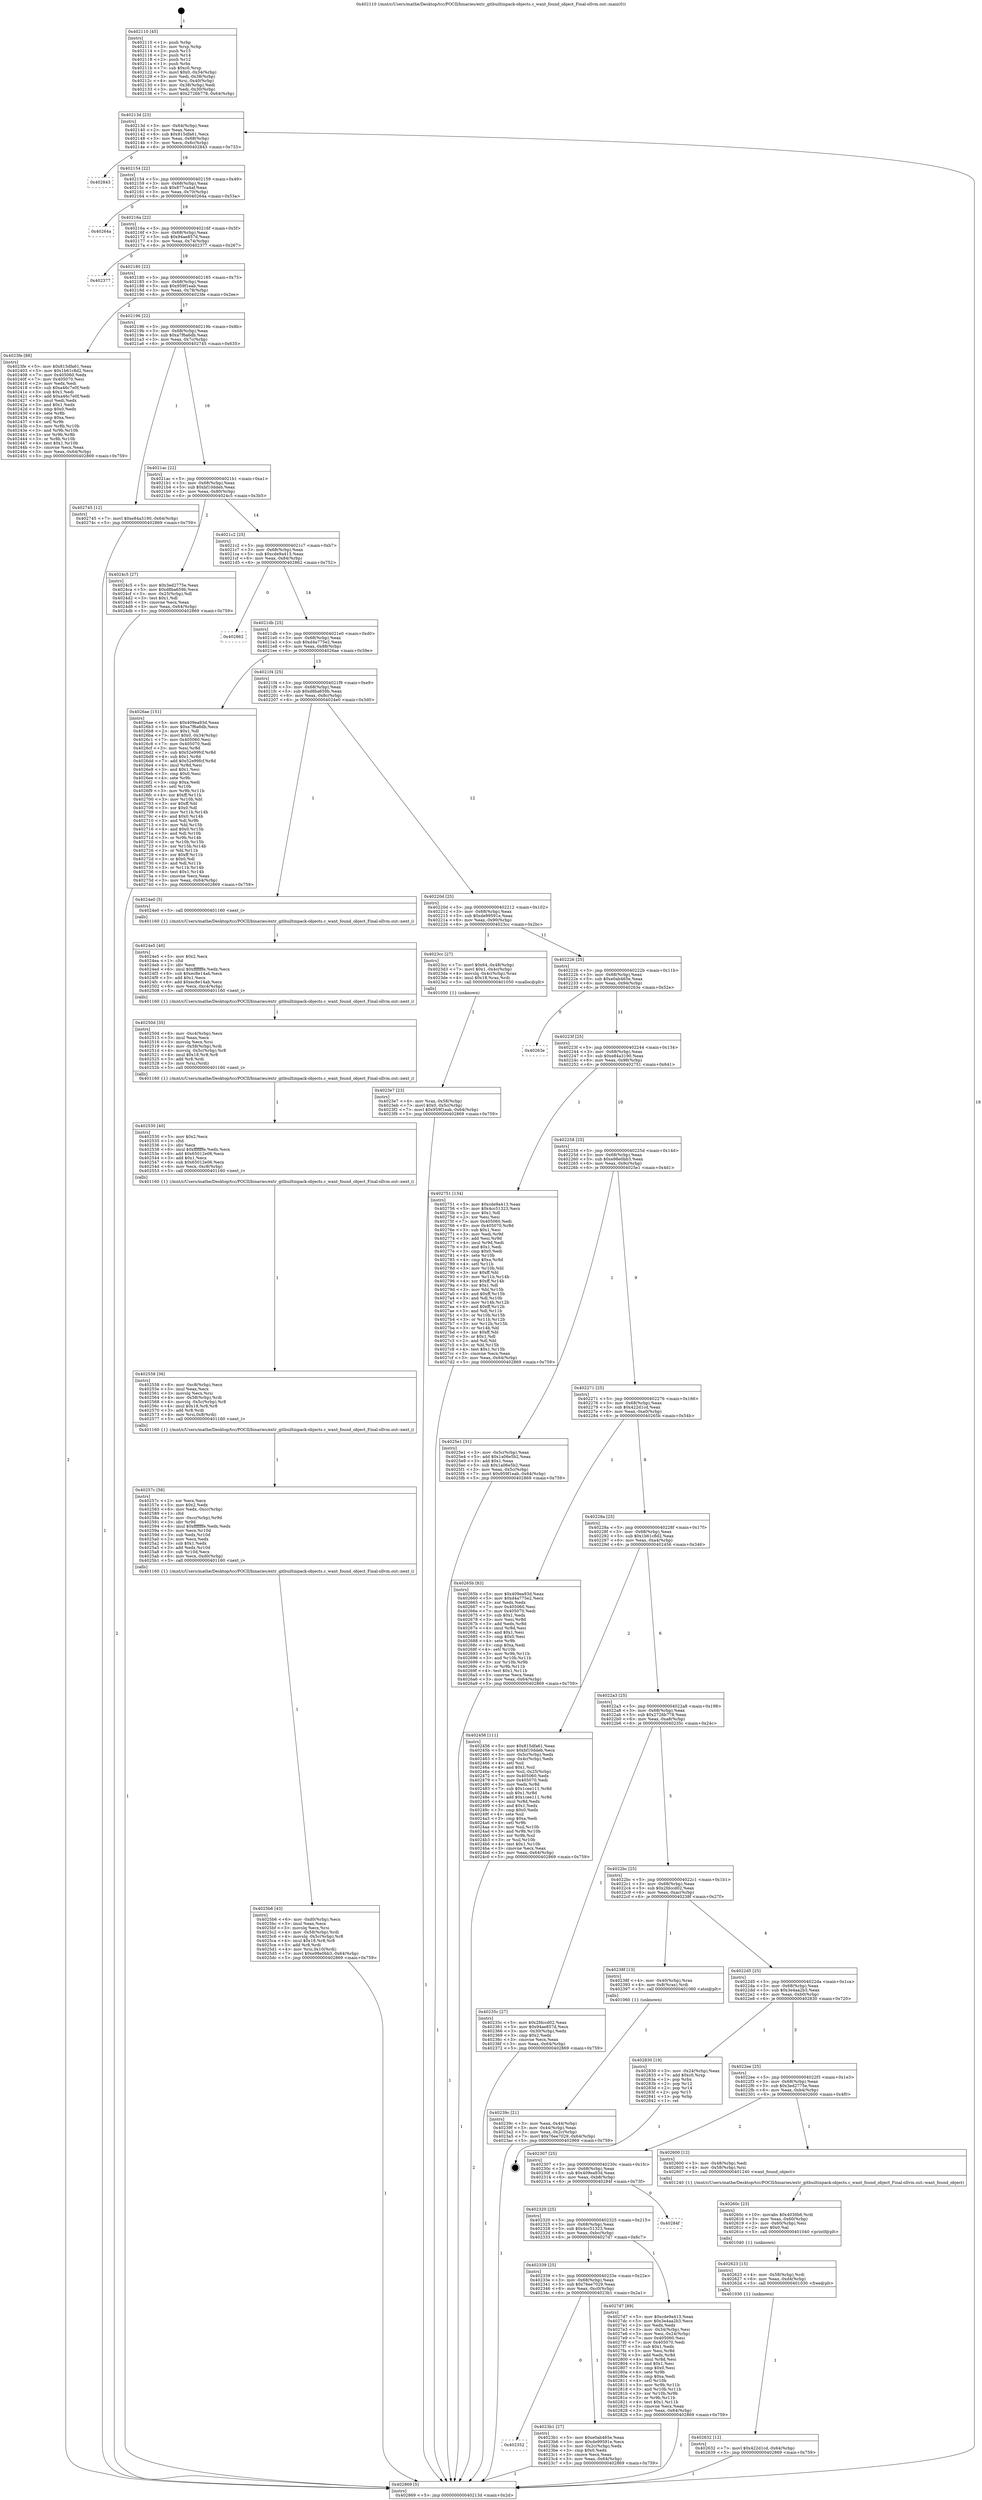 digraph "0x402110" {
  label = "0x402110 (/mnt/c/Users/mathe/Desktop/tcc/POCII/binaries/extr_gitbuiltinpack-objects.c_want_found_object_Final-ollvm.out::main(0))"
  labelloc = "t"
  node[shape=record]

  Entry [label="",width=0.3,height=0.3,shape=circle,fillcolor=black,style=filled]
  "0x40213d" [label="{
     0x40213d [23]\l
     | [instrs]\l
     &nbsp;&nbsp;0x40213d \<+3\>: mov -0x64(%rbp),%eax\l
     &nbsp;&nbsp;0x402140 \<+2\>: mov %eax,%ecx\l
     &nbsp;&nbsp;0x402142 \<+6\>: sub $0x815dfa61,%ecx\l
     &nbsp;&nbsp;0x402148 \<+3\>: mov %eax,-0x68(%rbp)\l
     &nbsp;&nbsp;0x40214b \<+3\>: mov %ecx,-0x6c(%rbp)\l
     &nbsp;&nbsp;0x40214e \<+6\>: je 0000000000402843 \<main+0x733\>\l
  }"]
  "0x402843" [label="{
     0x402843\l
  }", style=dashed]
  "0x402154" [label="{
     0x402154 [22]\l
     | [instrs]\l
     &nbsp;&nbsp;0x402154 \<+5\>: jmp 0000000000402159 \<main+0x49\>\l
     &nbsp;&nbsp;0x402159 \<+3\>: mov -0x68(%rbp),%eax\l
     &nbsp;&nbsp;0x40215c \<+5\>: sub $0x877ca4af,%eax\l
     &nbsp;&nbsp;0x402161 \<+3\>: mov %eax,-0x70(%rbp)\l
     &nbsp;&nbsp;0x402164 \<+6\>: je 000000000040264a \<main+0x53a\>\l
  }"]
  Exit [label="",width=0.3,height=0.3,shape=circle,fillcolor=black,style=filled,peripheries=2]
  "0x40264a" [label="{
     0x40264a\l
  }", style=dashed]
  "0x40216a" [label="{
     0x40216a [22]\l
     | [instrs]\l
     &nbsp;&nbsp;0x40216a \<+5\>: jmp 000000000040216f \<main+0x5f\>\l
     &nbsp;&nbsp;0x40216f \<+3\>: mov -0x68(%rbp),%eax\l
     &nbsp;&nbsp;0x402172 \<+5\>: sub $0x94ae857d,%eax\l
     &nbsp;&nbsp;0x402177 \<+3\>: mov %eax,-0x74(%rbp)\l
     &nbsp;&nbsp;0x40217a \<+6\>: je 0000000000402377 \<main+0x267\>\l
  }"]
  "0x402632" [label="{
     0x402632 [12]\l
     | [instrs]\l
     &nbsp;&nbsp;0x402632 \<+7\>: movl $0x422d1cd,-0x64(%rbp)\l
     &nbsp;&nbsp;0x402639 \<+5\>: jmp 0000000000402869 \<main+0x759\>\l
  }"]
  "0x402377" [label="{
     0x402377\l
  }", style=dashed]
  "0x402180" [label="{
     0x402180 [22]\l
     | [instrs]\l
     &nbsp;&nbsp;0x402180 \<+5\>: jmp 0000000000402185 \<main+0x75\>\l
     &nbsp;&nbsp;0x402185 \<+3\>: mov -0x68(%rbp),%eax\l
     &nbsp;&nbsp;0x402188 \<+5\>: sub $0x959f1eab,%eax\l
     &nbsp;&nbsp;0x40218d \<+3\>: mov %eax,-0x78(%rbp)\l
     &nbsp;&nbsp;0x402190 \<+6\>: je 00000000004023fe \<main+0x2ee\>\l
  }"]
  "0x402623" [label="{
     0x402623 [15]\l
     | [instrs]\l
     &nbsp;&nbsp;0x402623 \<+4\>: mov -0x58(%rbp),%rdi\l
     &nbsp;&nbsp;0x402627 \<+6\>: mov %eax,-0xd4(%rbp)\l
     &nbsp;&nbsp;0x40262d \<+5\>: call 0000000000401030 \<free@plt\>\l
     | [calls]\l
     &nbsp;&nbsp;0x401030 \{1\} (unknown)\l
  }"]
  "0x4023fe" [label="{
     0x4023fe [88]\l
     | [instrs]\l
     &nbsp;&nbsp;0x4023fe \<+5\>: mov $0x815dfa61,%eax\l
     &nbsp;&nbsp;0x402403 \<+5\>: mov $0x1b61c8d2,%ecx\l
     &nbsp;&nbsp;0x402408 \<+7\>: mov 0x405060,%edx\l
     &nbsp;&nbsp;0x40240f \<+7\>: mov 0x405070,%esi\l
     &nbsp;&nbsp;0x402416 \<+2\>: mov %edx,%edi\l
     &nbsp;&nbsp;0x402418 \<+6\>: sub $0xa46c7e0f,%edi\l
     &nbsp;&nbsp;0x40241e \<+3\>: sub $0x1,%edi\l
     &nbsp;&nbsp;0x402421 \<+6\>: add $0xa46c7e0f,%edi\l
     &nbsp;&nbsp;0x402427 \<+3\>: imul %edi,%edx\l
     &nbsp;&nbsp;0x40242a \<+3\>: and $0x1,%edx\l
     &nbsp;&nbsp;0x40242d \<+3\>: cmp $0x0,%edx\l
     &nbsp;&nbsp;0x402430 \<+4\>: sete %r8b\l
     &nbsp;&nbsp;0x402434 \<+3\>: cmp $0xa,%esi\l
     &nbsp;&nbsp;0x402437 \<+4\>: setl %r9b\l
     &nbsp;&nbsp;0x40243b \<+3\>: mov %r8b,%r10b\l
     &nbsp;&nbsp;0x40243e \<+3\>: and %r9b,%r10b\l
     &nbsp;&nbsp;0x402441 \<+3\>: xor %r9b,%r8b\l
     &nbsp;&nbsp;0x402444 \<+3\>: or %r8b,%r10b\l
     &nbsp;&nbsp;0x402447 \<+4\>: test $0x1,%r10b\l
     &nbsp;&nbsp;0x40244b \<+3\>: cmovne %ecx,%eax\l
     &nbsp;&nbsp;0x40244e \<+3\>: mov %eax,-0x64(%rbp)\l
     &nbsp;&nbsp;0x402451 \<+5\>: jmp 0000000000402869 \<main+0x759\>\l
  }"]
  "0x402196" [label="{
     0x402196 [22]\l
     | [instrs]\l
     &nbsp;&nbsp;0x402196 \<+5\>: jmp 000000000040219b \<main+0x8b\>\l
     &nbsp;&nbsp;0x40219b \<+3\>: mov -0x68(%rbp),%eax\l
     &nbsp;&nbsp;0x40219e \<+5\>: sub $0xa7f6a6db,%eax\l
     &nbsp;&nbsp;0x4021a3 \<+3\>: mov %eax,-0x7c(%rbp)\l
     &nbsp;&nbsp;0x4021a6 \<+6\>: je 0000000000402745 \<main+0x635\>\l
  }"]
  "0x40260c" [label="{
     0x40260c [23]\l
     | [instrs]\l
     &nbsp;&nbsp;0x40260c \<+10\>: movabs $0x4030b6,%rdi\l
     &nbsp;&nbsp;0x402616 \<+3\>: mov %eax,-0x60(%rbp)\l
     &nbsp;&nbsp;0x402619 \<+3\>: mov -0x60(%rbp),%esi\l
     &nbsp;&nbsp;0x40261c \<+2\>: mov $0x0,%al\l
     &nbsp;&nbsp;0x40261e \<+5\>: call 0000000000401040 \<printf@plt\>\l
     | [calls]\l
     &nbsp;&nbsp;0x401040 \{1\} (unknown)\l
  }"]
  "0x402745" [label="{
     0x402745 [12]\l
     | [instrs]\l
     &nbsp;&nbsp;0x402745 \<+7\>: movl $0xe84a3190,-0x64(%rbp)\l
     &nbsp;&nbsp;0x40274c \<+5\>: jmp 0000000000402869 \<main+0x759\>\l
  }"]
  "0x4021ac" [label="{
     0x4021ac [22]\l
     | [instrs]\l
     &nbsp;&nbsp;0x4021ac \<+5\>: jmp 00000000004021b1 \<main+0xa1\>\l
     &nbsp;&nbsp;0x4021b1 \<+3\>: mov -0x68(%rbp),%eax\l
     &nbsp;&nbsp;0x4021b4 \<+5\>: sub $0xbf10ddeb,%eax\l
     &nbsp;&nbsp;0x4021b9 \<+3\>: mov %eax,-0x80(%rbp)\l
     &nbsp;&nbsp;0x4021bc \<+6\>: je 00000000004024c5 \<main+0x3b5\>\l
  }"]
  "0x4025b6" [label="{
     0x4025b6 [43]\l
     | [instrs]\l
     &nbsp;&nbsp;0x4025b6 \<+6\>: mov -0xd0(%rbp),%ecx\l
     &nbsp;&nbsp;0x4025bc \<+3\>: imul %eax,%ecx\l
     &nbsp;&nbsp;0x4025bf \<+3\>: movslq %ecx,%rsi\l
     &nbsp;&nbsp;0x4025c2 \<+4\>: mov -0x58(%rbp),%rdi\l
     &nbsp;&nbsp;0x4025c6 \<+4\>: movslq -0x5c(%rbp),%r8\l
     &nbsp;&nbsp;0x4025ca \<+4\>: imul $0x18,%r8,%r8\l
     &nbsp;&nbsp;0x4025ce \<+3\>: add %r8,%rdi\l
     &nbsp;&nbsp;0x4025d1 \<+4\>: mov %rsi,0x10(%rdi)\l
     &nbsp;&nbsp;0x4025d5 \<+7\>: movl $0xe98e0bb3,-0x64(%rbp)\l
     &nbsp;&nbsp;0x4025dc \<+5\>: jmp 0000000000402869 \<main+0x759\>\l
  }"]
  "0x4024c5" [label="{
     0x4024c5 [27]\l
     | [instrs]\l
     &nbsp;&nbsp;0x4024c5 \<+5\>: mov $0x3ed2775e,%eax\l
     &nbsp;&nbsp;0x4024ca \<+5\>: mov $0xd8ba659b,%ecx\l
     &nbsp;&nbsp;0x4024cf \<+3\>: mov -0x25(%rbp),%dl\l
     &nbsp;&nbsp;0x4024d2 \<+3\>: test $0x1,%dl\l
     &nbsp;&nbsp;0x4024d5 \<+3\>: cmovne %ecx,%eax\l
     &nbsp;&nbsp;0x4024d8 \<+3\>: mov %eax,-0x64(%rbp)\l
     &nbsp;&nbsp;0x4024db \<+5\>: jmp 0000000000402869 \<main+0x759\>\l
  }"]
  "0x4021c2" [label="{
     0x4021c2 [25]\l
     | [instrs]\l
     &nbsp;&nbsp;0x4021c2 \<+5\>: jmp 00000000004021c7 \<main+0xb7\>\l
     &nbsp;&nbsp;0x4021c7 \<+3\>: mov -0x68(%rbp),%eax\l
     &nbsp;&nbsp;0x4021ca \<+5\>: sub $0xcde9a413,%eax\l
     &nbsp;&nbsp;0x4021cf \<+6\>: mov %eax,-0x84(%rbp)\l
     &nbsp;&nbsp;0x4021d5 \<+6\>: je 0000000000402862 \<main+0x752\>\l
  }"]
  "0x40257c" [label="{
     0x40257c [58]\l
     | [instrs]\l
     &nbsp;&nbsp;0x40257c \<+2\>: xor %ecx,%ecx\l
     &nbsp;&nbsp;0x40257e \<+5\>: mov $0x2,%edx\l
     &nbsp;&nbsp;0x402583 \<+6\>: mov %edx,-0xcc(%rbp)\l
     &nbsp;&nbsp;0x402589 \<+1\>: cltd\l
     &nbsp;&nbsp;0x40258a \<+7\>: mov -0xcc(%rbp),%r9d\l
     &nbsp;&nbsp;0x402591 \<+3\>: idiv %r9d\l
     &nbsp;&nbsp;0x402594 \<+6\>: imul $0xfffffffe,%edx,%edx\l
     &nbsp;&nbsp;0x40259a \<+3\>: mov %ecx,%r10d\l
     &nbsp;&nbsp;0x40259d \<+3\>: sub %edx,%r10d\l
     &nbsp;&nbsp;0x4025a0 \<+2\>: mov %ecx,%edx\l
     &nbsp;&nbsp;0x4025a2 \<+3\>: sub $0x1,%edx\l
     &nbsp;&nbsp;0x4025a5 \<+3\>: add %edx,%r10d\l
     &nbsp;&nbsp;0x4025a8 \<+3\>: sub %r10d,%ecx\l
     &nbsp;&nbsp;0x4025ab \<+6\>: mov %ecx,-0xd0(%rbp)\l
     &nbsp;&nbsp;0x4025b1 \<+5\>: call 0000000000401160 \<next_i\>\l
     | [calls]\l
     &nbsp;&nbsp;0x401160 \{1\} (/mnt/c/Users/mathe/Desktop/tcc/POCII/binaries/extr_gitbuiltinpack-objects.c_want_found_object_Final-ollvm.out::next_i)\l
  }"]
  "0x402862" [label="{
     0x402862\l
  }", style=dashed]
  "0x4021db" [label="{
     0x4021db [25]\l
     | [instrs]\l
     &nbsp;&nbsp;0x4021db \<+5\>: jmp 00000000004021e0 \<main+0xd0\>\l
     &nbsp;&nbsp;0x4021e0 \<+3\>: mov -0x68(%rbp),%eax\l
     &nbsp;&nbsp;0x4021e3 \<+5\>: sub $0xd4a775e2,%eax\l
     &nbsp;&nbsp;0x4021e8 \<+6\>: mov %eax,-0x88(%rbp)\l
     &nbsp;&nbsp;0x4021ee \<+6\>: je 00000000004026ae \<main+0x59e\>\l
  }"]
  "0x402558" [label="{
     0x402558 [36]\l
     | [instrs]\l
     &nbsp;&nbsp;0x402558 \<+6\>: mov -0xc8(%rbp),%ecx\l
     &nbsp;&nbsp;0x40255e \<+3\>: imul %eax,%ecx\l
     &nbsp;&nbsp;0x402561 \<+3\>: movslq %ecx,%rsi\l
     &nbsp;&nbsp;0x402564 \<+4\>: mov -0x58(%rbp),%rdi\l
     &nbsp;&nbsp;0x402568 \<+4\>: movslq -0x5c(%rbp),%r8\l
     &nbsp;&nbsp;0x40256c \<+4\>: imul $0x18,%r8,%r8\l
     &nbsp;&nbsp;0x402570 \<+3\>: add %r8,%rdi\l
     &nbsp;&nbsp;0x402573 \<+4\>: mov %rsi,0x8(%rdi)\l
     &nbsp;&nbsp;0x402577 \<+5\>: call 0000000000401160 \<next_i\>\l
     | [calls]\l
     &nbsp;&nbsp;0x401160 \{1\} (/mnt/c/Users/mathe/Desktop/tcc/POCII/binaries/extr_gitbuiltinpack-objects.c_want_found_object_Final-ollvm.out::next_i)\l
  }"]
  "0x4026ae" [label="{
     0x4026ae [151]\l
     | [instrs]\l
     &nbsp;&nbsp;0x4026ae \<+5\>: mov $0x409ea93d,%eax\l
     &nbsp;&nbsp;0x4026b3 \<+5\>: mov $0xa7f6a6db,%ecx\l
     &nbsp;&nbsp;0x4026b8 \<+2\>: mov $0x1,%dl\l
     &nbsp;&nbsp;0x4026ba \<+7\>: movl $0x0,-0x34(%rbp)\l
     &nbsp;&nbsp;0x4026c1 \<+7\>: mov 0x405060,%esi\l
     &nbsp;&nbsp;0x4026c8 \<+7\>: mov 0x405070,%edi\l
     &nbsp;&nbsp;0x4026cf \<+3\>: mov %esi,%r8d\l
     &nbsp;&nbsp;0x4026d2 \<+7\>: sub $0x52e99fcf,%r8d\l
     &nbsp;&nbsp;0x4026d9 \<+4\>: sub $0x1,%r8d\l
     &nbsp;&nbsp;0x4026dd \<+7\>: add $0x52e99fcf,%r8d\l
     &nbsp;&nbsp;0x4026e4 \<+4\>: imul %r8d,%esi\l
     &nbsp;&nbsp;0x4026e8 \<+3\>: and $0x1,%esi\l
     &nbsp;&nbsp;0x4026eb \<+3\>: cmp $0x0,%esi\l
     &nbsp;&nbsp;0x4026ee \<+4\>: sete %r9b\l
     &nbsp;&nbsp;0x4026f2 \<+3\>: cmp $0xa,%edi\l
     &nbsp;&nbsp;0x4026f5 \<+4\>: setl %r10b\l
     &nbsp;&nbsp;0x4026f9 \<+3\>: mov %r9b,%r11b\l
     &nbsp;&nbsp;0x4026fc \<+4\>: xor $0xff,%r11b\l
     &nbsp;&nbsp;0x402700 \<+3\>: mov %r10b,%bl\l
     &nbsp;&nbsp;0x402703 \<+3\>: xor $0xff,%bl\l
     &nbsp;&nbsp;0x402706 \<+3\>: xor $0x0,%dl\l
     &nbsp;&nbsp;0x402709 \<+3\>: mov %r11b,%r14b\l
     &nbsp;&nbsp;0x40270c \<+4\>: and $0x0,%r14b\l
     &nbsp;&nbsp;0x402710 \<+3\>: and %dl,%r9b\l
     &nbsp;&nbsp;0x402713 \<+3\>: mov %bl,%r15b\l
     &nbsp;&nbsp;0x402716 \<+4\>: and $0x0,%r15b\l
     &nbsp;&nbsp;0x40271a \<+3\>: and %dl,%r10b\l
     &nbsp;&nbsp;0x40271d \<+3\>: or %r9b,%r14b\l
     &nbsp;&nbsp;0x402720 \<+3\>: or %r10b,%r15b\l
     &nbsp;&nbsp;0x402723 \<+3\>: xor %r15b,%r14b\l
     &nbsp;&nbsp;0x402726 \<+3\>: or %bl,%r11b\l
     &nbsp;&nbsp;0x402729 \<+4\>: xor $0xff,%r11b\l
     &nbsp;&nbsp;0x40272d \<+3\>: or $0x0,%dl\l
     &nbsp;&nbsp;0x402730 \<+3\>: and %dl,%r11b\l
     &nbsp;&nbsp;0x402733 \<+3\>: or %r11b,%r14b\l
     &nbsp;&nbsp;0x402736 \<+4\>: test $0x1,%r14b\l
     &nbsp;&nbsp;0x40273a \<+3\>: cmovne %ecx,%eax\l
     &nbsp;&nbsp;0x40273d \<+3\>: mov %eax,-0x64(%rbp)\l
     &nbsp;&nbsp;0x402740 \<+5\>: jmp 0000000000402869 \<main+0x759\>\l
  }"]
  "0x4021f4" [label="{
     0x4021f4 [25]\l
     | [instrs]\l
     &nbsp;&nbsp;0x4021f4 \<+5\>: jmp 00000000004021f9 \<main+0xe9\>\l
     &nbsp;&nbsp;0x4021f9 \<+3\>: mov -0x68(%rbp),%eax\l
     &nbsp;&nbsp;0x4021fc \<+5\>: sub $0xd8ba659b,%eax\l
     &nbsp;&nbsp;0x402201 \<+6\>: mov %eax,-0x8c(%rbp)\l
     &nbsp;&nbsp;0x402207 \<+6\>: je 00000000004024e0 \<main+0x3d0\>\l
  }"]
  "0x402530" [label="{
     0x402530 [40]\l
     | [instrs]\l
     &nbsp;&nbsp;0x402530 \<+5\>: mov $0x2,%ecx\l
     &nbsp;&nbsp;0x402535 \<+1\>: cltd\l
     &nbsp;&nbsp;0x402536 \<+2\>: idiv %ecx\l
     &nbsp;&nbsp;0x402538 \<+6\>: imul $0xfffffffe,%edx,%ecx\l
     &nbsp;&nbsp;0x40253e \<+6\>: add $0x65012e06,%ecx\l
     &nbsp;&nbsp;0x402544 \<+3\>: add $0x1,%ecx\l
     &nbsp;&nbsp;0x402547 \<+6\>: sub $0x65012e06,%ecx\l
     &nbsp;&nbsp;0x40254d \<+6\>: mov %ecx,-0xc8(%rbp)\l
     &nbsp;&nbsp;0x402553 \<+5\>: call 0000000000401160 \<next_i\>\l
     | [calls]\l
     &nbsp;&nbsp;0x401160 \{1\} (/mnt/c/Users/mathe/Desktop/tcc/POCII/binaries/extr_gitbuiltinpack-objects.c_want_found_object_Final-ollvm.out::next_i)\l
  }"]
  "0x4024e0" [label="{
     0x4024e0 [5]\l
     | [instrs]\l
     &nbsp;&nbsp;0x4024e0 \<+5\>: call 0000000000401160 \<next_i\>\l
     | [calls]\l
     &nbsp;&nbsp;0x401160 \{1\} (/mnt/c/Users/mathe/Desktop/tcc/POCII/binaries/extr_gitbuiltinpack-objects.c_want_found_object_Final-ollvm.out::next_i)\l
  }"]
  "0x40220d" [label="{
     0x40220d [25]\l
     | [instrs]\l
     &nbsp;&nbsp;0x40220d \<+5\>: jmp 0000000000402212 \<main+0x102\>\l
     &nbsp;&nbsp;0x402212 \<+3\>: mov -0x68(%rbp),%eax\l
     &nbsp;&nbsp;0x402215 \<+5\>: sub $0xde99591e,%eax\l
     &nbsp;&nbsp;0x40221a \<+6\>: mov %eax,-0x90(%rbp)\l
     &nbsp;&nbsp;0x402220 \<+6\>: je 00000000004023cc \<main+0x2bc\>\l
  }"]
  "0x40250d" [label="{
     0x40250d [35]\l
     | [instrs]\l
     &nbsp;&nbsp;0x40250d \<+6\>: mov -0xc4(%rbp),%ecx\l
     &nbsp;&nbsp;0x402513 \<+3\>: imul %eax,%ecx\l
     &nbsp;&nbsp;0x402516 \<+3\>: movslq %ecx,%rsi\l
     &nbsp;&nbsp;0x402519 \<+4\>: mov -0x58(%rbp),%rdi\l
     &nbsp;&nbsp;0x40251d \<+4\>: movslq -0x5c(%rbp),%r8\l
     &nbsp;&nbsp;0x402521 \<+4\>: imul $0x18,%r8,%r8\l
     &nbsp;&nbsp;0x402525 \<+3\>: add %r8,%rdi\l
     &nbsp;&nbsp;0x402528 \<+3\>: mov %rsi,(%rdi)\l
     &nbsp;&nbsp;0x40252b \<+5\>: call 0000000000401160 \<next_i\>\l
     | [calls]\l
     &nbsp;&nbsp;0x401160 \{1\} (/mnt/c/Users/mathe/Desktop/tcc/POCII/binaries/extr_gitbuiltinpack-objects.c_want_found_object_Final-ollvm.out::next_i)\l
  }"]
  "0x4023cc" [label="{
     0x4023cc [27]\l
     | [instrs]\l
     &nbsp;&nbsp;0x4023cc \<+7\>: movl $0x64,-0x48(%rbp)\l
     &nbsp;&nbsp;0x4023d3 \<+7\>: movl $0x1,-0x4c(%rbp)\l
     &nbsp;&nbsp;0x4023da \<+4\>: movslq -0x4c(%rbp),%rax\l
     &nbsp;&nbsp;0x4023de \<+4\>: imul $0x18,%rax,%rdi\l
     &nbsp;&nbsp;0x4023e2 \<+5\>: call 0000000000401050 \<malloc@plt\>\l
     | [calls]\l
     &nbsp;&nbsp;0x401050 \{1\} (unknown)\l
  }"]
  "0x402226" [label="{
     0x402226 [25]\l
     | [instrs]\l
     &nbsp;&nbsp;0x402226 \<+5\>: jmp 000000000040222b \<main+0x11b\>\l
     &nbsp;&nbsp;0x40222b \<+3\>: mov -0x68(%rbp),%eax\l
     &nbsp;&nbsp;0x40222e \<+5\>: sub $0xe0ab465e,%eax\l
     &nbsp;&nbsp;0x402233 \<+6\>: mov %eax,-0x94(%rbp)\l
     &nbsp;&nbsp;0x402239 \<+6\>: je 000000000040263e \<main+0x52e\>\l
  }"]
  "0x4024e5" [label="{
     0x4024e5 [40]\l
     | [instrs]\l
     &nbsp;&nbsp;0x4024e5 \<+5\>: mov $0x2,%ecx\l
     &nbsp;&nbsp;0x4024ea \<+1\>: cltd\l
     &nbsp;&nbsp;0x4024eb \<+2\>: idiv %ecx\l
     &nbsp;&nbsp;0x4024ed \<+6\>: imul $0xfffffffe,%edx,%ecx\l
     &nbsp;&nbsp;0x4024f3 \<+6\>: sub $0xec8e14ab,%ecx\l
     &nbsp;&nbsp;0x4024f9 \<+3\>: add $0x1,%ecx\l
     &nbsp;&nbsp;0x4024fc \<+6\>: add $0xec8e14ab,%ecx\l
     &nbsp;&nbsp;0x402502 \<+6\>: mov %ecx,-0xc4(%rbp)\l
     &nbsp;&nbsp;0x402508 \<+5\>: call 0000000000401160 \<next_i\>\l
     | [calls]\l
     &nbsp;&nbsp;0x401160 \{1\} (/mnt/c/Users/mathe/Desktop/tcc/POCII/binaries/extr_gitbuiltinpack-objects.c_want_found_object_Final-ollvm.out::next_i)\l
  }"]
  "0x40263e" [label="{
     0x40263e\l
  }", style=dashed]
  "0x40223f" [label="{
     0x40223f [25]\l
     | [instrs]\l
     &nbsp;&nbsp;0x40223f \<+5\>: jmp 0000000000402244 \<main+0x134\>\l
     &nbsp;&nbsp;0x402244 \<+3\>: mov -0x68(%rbp),%eax\l
     &nbsp;&nbsp;0x402247 \<+5\>: sub $0xe84a3190,%eax\l
     &nbsp;&nbsp;0x40224c \<+6\>: mov %eax,-0x98(%rbp)\l
     &nbsp;&nbsp;0x402252 \<+6\>: je 0000000000402751 \<main+0x641\>\l
  }"]
  "0x4023e7" [label="{
     0x4023e7 [23]\l
     | [instrs]\l
     &nbsp;&nbsp;0x4023e7 \<+4\>: mov %rax,-0x58(%rbp)\l
     &nbsp;&nbsp;0x4023eb \<+7\>: movl $0x0,-0x5c(%rbp)\l
     &nbsp;&nbsp;0x4023f2 \<+7\>: movl $0x959f1eab,-0x64(%rbp)\l
     &nbsp;&nbsp;0x4023f9 \<+5\>: jmp 0000000000402869 \<main+0x759\>\l
  }"]
  "0x402751" [label="{
     0x402751 [134]\l
     | [instrs]\l
     &nbsp;&nbsp;0x402751 \<+5\>: mov $0xcde9a413,%eax\l
     &nbsp;&nbsp;0x402756 \<+5\>: mov $0x4cc51323,%ecx\l
     &nbsp;&nbsp;0x40275b \<+2\>: mov $0x1,%dl\l
     &nbsp;&nbsp;0x40275d \<+2\>: xor %esi,%esi\l
     &nbsp;&nbsp;0x40275f \<+7\>: mov 0x405060,%edi\l
     &nbsp;&nbsp;0x402766 \<+8\>: mov 0x405070,%r8d\l
     &nbsp;&nbsp;0x40276e \<+3\>: sub $0x1,%esi\l
     &nbsp;&nbsp;0x402771 \<+3\>: mov %edi,%r9d\l
     &nbsp;&nbsp;0x402774 \<+3\>: add %esi,%r9d\l
     &nbsp;&nbsp;0x402777 \<+4\>: imul %r9d,%edi\l
     &nbsp;&nbsp;0x40277b \<+3\>: and $0x1,%edi\l
     &nbsp;&nbsp;0x40277e \<+3\>: cmp $0x0,%edi\l
     &nbsp;&nbsp;0x402781 \<+4\>: sete %r10b\l
     &nbsp;&nbsp;0x402785 \<+4\>: cmp $0xa,%r8d\l
     &nbsp;&nbsp;0x402789 \<+4\>: setl %r11b\l
     &nbsp;&nbsp;0x40278d \<+3\>: mov %r10b,%bl\l
     &nbsp;&nbsp;0x402790 \<+3\>: xor $0xff,%bl\l
     &nbsp;&nbsp;0x402793 \<+3\>: mov %r11b,%r14b\l
     &nbsp;&nbsp;0x402796 \<+4\>: xor $0xff,%r14b\l
     &nbsp;&nbsp;0x40279a \<+3\>: xor $0x1,%dl\l
     &nbsp;&nbsp;0x40279d \<+3\>: mov %bl,%r15b\l
     &nbsp;&nbsp;0x4027a0 \<+4\>: and $0xff,%r15b\l
     &nbsp;&nbsp;0x4027a4 \<+3\>: and %dl,%r10b\l
     &nbsp;&nbsp;0x4027a7 \<+3\>: mov %r14b,%r12b\l
     &nbsp;&nbsp;0x4027aa \<+4\>: and $0xff,%r12b\l
     &nbsp;&nbsp;0x4027ae \<+3\>: and %dl,%r11b\l
     &nbsp;&nbsp;0x4027b1 \<+3\>: or %r10b,%r15b\l
     &nbsp;&nbsp;0x4027b4 \<+3\>: or %r11b,%r12b\l
     &nbsp;&nbsp;0x4027b7 \<+3\>: xor %r12b,%r15b\l
     &nbsp;&nbsp;0x4027ba \<+3\>: or %r14b,%bl\l
     &nbsp;&nbsp;0x4027bd \<+3\>: xor $0xff,%bl\l
     &nbsp;&nbsp;0x4027c0 \<+3\>: or $0x1,%dl\l
     &nbsp;&nbsp;0x4027c3 \<+2\>: and %dl,%bl\l
     &nbsp;&nbsp;0x4027c5 \<+3\>: or %bl,%r15b\l
     &nbsp;&nbsp;0x4027c8 \<+4\>: test $0x1,%r15b\l
     &nbsp;&nbsp;0x4027cc \<+3\>: cmovne %ecx,%eax\l
     &nbsp;&nbsp;0x4027cf \<+3\>: mov %eax,-0x64(%rbp)\l
     &nbsp;&nbsp;0x4027d2 \<+5\>: jmp 0000000000402869 \<main+0x759\>\l
  }"]
  "0x402258" [label="{
     0x402258 [25]\l
     | [instrs]\l
     &nbsp;&nbsp;0x402258 \<+5\>: jmp 000000000040225d \<main+0x14d\>\l
     &nbsp;&nbsp;0x40225d \<+3\>: mov -0x68(%rbp),%eax\l
     &nbsp;&nbsp;0x402260 \<+5\>: sub $0xe98e0bb3,%eax\l
     &nbsp;&nbsp;0x402265 \<+6\>: mov %eax,-0x9c(%rbp)\l
     &nbsp;&nbsp;0x40226b \<+6\>: je 00000000004025e1 \<main+0x4d1\>\l
  }"]
  "0x402352" [label="{
     0x402352\l
  }", style=dashed]
  "0x4025e1" [label="{
     0x4025e1 [31]\l
     | [instrs]\l
     &nbsp;&nbsp;0x4025e1 \<+3\>: mov -0x5c(%rbp),%eax\l
     &nbsp;&nbsp;0x4025e4 \<+5\>: add $0x1a06e5b2,%eax\l
     &nbsp;&nbsp;0x4025e9 \<+3\>: add $0x1,%eax\l
     &nbsp;&nbsp;0x4025ec \<+5\>: sub $0x1a06e5b2,%eax\l
     &nbsp;&nbsp;0x4025f1 \<+3\>: mov %eax,-0x5c(%rbp)\l
     &nbsp;&nbsp;0x4025f4 \<+7\>: movl $0x959f1eab,-0x64(%rbp)\l
     &nbsp;&nbsp;0x4025fb \<+5\>: jmp 0000000000402869 \<main+0x759\>\l
  }"]
  "0x402271" [label="{
     0x402271 [25]\l
     | [instrs]\l
     &nbsp;&nbsp;0x402271 \<+5\>: jmp 0000000000402276 \<main+0x166\>\l
     &nbsp;&nbsp;0x402276 \<+3\>: mov -0x68(%rbp),%eax\l
     &nbsp;&nbsp;0x402279 \<+5\>: sub $0x422d1cd,%eax\l
     &nbsp;&nbsp;0x40227e \<+6\>: mov %eax,-0xa0(%rbp)\l
     &nbsp;&nbsp;0x402284 \<+6\>: je 000000000040265b \<main+0x54b\>\l
  }"]
  "0x4023b1" [label="{
     0x4023b1 [27]\l
     | [instrs]\l
     &nbsp;&nbsp;0x4023b1 \<+5\>: mov $0xe0ab465e,%eax\l
     &nbsp;&nbsp;0x4023b6 \<+5\>: mov $0xde99591e,%ecx\l
     &nbsp;&nbsp;0x4023bb \<+3\>: mov -0x2c(%rbp),%edx\l
     &nbsp;&nbsp;0x4023be \<+3\>: cmp $0x0,%edx\l
     &nbsp;&nbsp;0x4023c1 \<+3\>: cmove %ecx,%eax\l
     &nbsp;&nbsp;0x4023c4 \<+3\>: mov %eax,-0x64(%rbp)\l
     &nbsp;&nbsp;0x4023c7 \<+5\>: jmp 0000000000402869 \<main+0x759\>\l
  }"]
  "0x40265b" [label="{
     0x40265b [83]\l
     | [instrs]\l
     &nbsp;&nbsp;0x40265b \<+5\>: mov $0x409ea93d,%eax\l
     &nbsp;&nbsp;0x402660 \<+5\>: mov $0xd4a775e2,%ecx\l
     &nbsp;&nbsp;0x402665 \<+2\>: xor %edx,%edx\l
     &nbsp;&nbsp;0x402667 \<+7\>: mov 0x405060,%esi\l
     &nbsp;&nbsp;0x40266e \<+7\>: mov 0x405070,%edi\l
     &nbsp;&nbsp;0x402675 \<+3\>: sub $0x1,%edx\l
     &nbsp;&nbsp;0x402678 \<+3\>: mov %esi,%r8d\l
     &nbsp;&nbsp;0x40267b \<+3\>: add %edx,%r8d\l
     &nbsp;&nbsp;0x40267e \<+4\>: imul %r8d,%esi\l
     &nbsp;&nbsp;0x402682 \<+3\>: and $0x1,%esi\l
     &nbsp;&nbsp;0x402685 \<+3\>: cmp $0x0,%esi\l
     &nbsp;&nbsp;0x402688 \<+4\>: sete %r9b\l
     &nbsp;&nbsp;0x40268c \<+3\>: cmp $0xa,%edi\l
     &nbsp;&nbsp;0x40268f \<+4\>: setl %r10b\l
     &nbsp;&nbsp;0x402693 \<+3\>: mov %r9b,%r11b\l
     &nbsp;&nbsp;0x402696 \<+3\>: and %r10b,%r11b\l
     &nbsp;&nbsp;0x402699 \<+3\>: xor %r10b,%r9b\l
     &nbsp;&nbsp;0x40269c \<+3\>: or %r9b,%r11b\l
     &nbsp;&nbsp;0x40269f \<+4\>: test $0x1,%r11b\l
     &nbsp;&nbsp;0x4026a3 \<+3\>: cmovne %ecx,%eax\l
     &nbsp;&nbsp;0x4026a6 \<+3\>: mov %eax,-0x64(%rbp)\l
     &nbsp;&nbsp;0x4026a9 \<+5\>: jmp 0000000000402869 \<main+0x759\>\l
  }"]
  "0x40228a" [label="{
     0x40228a [25]\l
     | [instrs]\l
     &nbsp;&nbsp;0x40228a \<+5\>: jmp 000000000040228f \<main+0x17f\>\l
     &nbsp;&nbsp;0x40228f \<+3\>: mov -0x68(%rbp),%eax\l
     &nbsp;&nbsp;0x402292 \<+5\>: sub $0x1b61c8d2,%eax\l
     &nbsp;&nbsp;0x402297 \<+6\>: mov %eax,-0xa4(%rbp)\l
     &nbsp;&nbsp;0x40229d \<+6\>: je 0000000000402456 \<main+0x346\>\l
  }"]
  "0x402339" [label="{
     0x402339 [25]\l
     | [instrs]\l
     &nbsp;&nbsp;0x402339 \<+5\>: jmp 000000000040233e \<main+0x22e\>\l
     &nbsp;&nbsp;0x40233e \<+3\>: mov -0x68(%rbp),%eax\l
     &nbsp;&nbsp;0x402341 \<+5\>: sub $0x76ee7029,%eax\l
     &nbsp;&nbsp;0x402346 \<+6\>: mov %eax,-0xc0(%rbp)\l
     &nbsp;&nbsp;0x40234c \<+6\>: je 00000000004023b1 \<main+0x2a1\>\l
  }"]
  "0x402456" [label="{
     0x402456 [111]\l
     | [instrs]\l
     &nbsp;&nbsp;0x402456 \<+5\>: mov $0x815dfa61,%eax\l
     &nbsp;&nbsp;0x40245b \<+5\>: mov $0xbf10ddeb,%ecx\l
     &nbsp;&nbsp;0x402460 \<+3\>: mov -0x5c(%rbp),%edx\l
     &nbsp;&nbsp;0x402463 \<+3\>: cmp -0x4c(%rbp),%edx\l
     &nbsp;&nbsp;0x402466 \<+4\>: setl %sil\l
     &nbsp;&nbsp;0x40246a \<+4\>: and $0x1,%sil\l
     &nbsp;&nbsp;0x40246e \<+4\>: mov %sil,-0x25(%rbp)\l
     &nbsp;&nbsp;0x402472 \<+7\>: mov 0x405060,%edx\l
     &nbsp;&nbsp;0x402479 \<+7\>: mov 0x405070,%edi\l
     &nbsp;&nbsp;0x402480 \<+3\>: mov %edx,%r8d\l
     &nbsp;&nbsp;0x402483 \<+7\>: sub $0x1cee111,%r8d\l
     &nbsp;&nbsp;0x40248a \<+4\>: sub $0x1,%r8d\l
     &nbsp;&nbsp;0x40248e \<+7\>: add $0x1cee111,%r8d\l
     &nbsp;&nbsp;0x402495 \<+4\>: imul %r8d,%edx\l
     &nbsp;&nbsp;0x402499 \<+3\>: and $0x1,%edx\l
     &nbsp;&nbsp;0x40249c \<+3\>: cmp $0x0,%edx\l
     &nbsp;&nbsp;0x40249f \<+4\>: sete %sil\l
     &nbsp;&nbsp;0x4024a3 \<+3\>: cmp $0xa,%edi\l
     &nbsp;&nbsp;0x4024a6 \<+4\>: setl %r9b\l
     &nbsp;&nbsp;0x4024aa \<+3\>: mov %sil,%r10b\l
     &nbsp;&nbsp;0x4024ad \<+3\>: and %r9b,%r10b\l
     &nbsp;&nbsp;0x4024b0 \<+3\>: xor %r9b,%sil\l
     &nbsp;&nbsp;0x4024b3 \<+3\>: or %sil,%r10b\l
     &nbsp;&nbsp;0x4024b6 \<+4\>: test $0x1,%r10b\l
     &nbsp;&nbsp;0x4024ba \<+3\>: cmovne %ecx,%eax\l
     &nbsp;&nbsp;0x4024bd \<+3\>: mov %eax,-0x64(%rbp)\l
     &nbsp;&nbsp;0x4024c0 \<+5\>: jmp 0000000000402869 \<main+0x759\>\l
  }"]
  "0x4022a3" [label="{
     0x4022a3 [25]\l
     | [instrs]\l
     &nbsp;&nbsp;0x4022a3 \<+5\>: jmp 00000000004022a8 \<main+0x198\>\l
     &nbsp;&nbsp;0x4022a8 \<+3\>: mov -0x68(%rbp),%eax\l
     &nbsp;&nbsp;0x4022ab \<+5\>: sub $0x2726b778,%eax\l
     &nbsp;&nbsp;0x4022b0 \<+6\>: mov %eax,-0xa8(%rbp)\l
     &nbsp;&nbsp;0x4022b6 \<+6\>: je 000000000040235c \<main+0x24c\>\l
  }"]
  "0x4027d7" [label="{
     0x4027d7 [89]\l
     | [instrs]\l
     &nbsp;&nbsp;0x4027d7 \<+5\>: mov $0xcde9a413,%eax\l
     &nbsp;&nbsp;0x4027dc \<+5\>: mov $0x3e4aa2b3,%ecx\l
     &nbsp;&nbsp;0x4027e1 \<+2\>: xor %edx,%edx\l
     &nbsp;&nbsp;0x4027e3 \<+3\>: mov -0x34(%rbp),%esi\l
     &nbsp;&nbsp;0x4027e6 \<+3\>: mov %esi,-0x24(%rbp)\l
     &nbsp;&nbsp;0x4027e9 \<+7\>: mov 0x405060,%esi\l
     &nbsp;&nbsp;0x4027f0 \<+7\>: mov 0x405070,%edi\l
     &nbsp;&nbsp;0x4027f7 \<+3\>: sub $0x1,%edx\l
     &nbsp;&nbsp;0x4027fa \<+3\>: mov %esi,%r8d\l
     &nbsp;&nbsp;0x4027fd \<+3\>: add %edx,%r8d\l
     &nbsp;&nbsp;0x402800 \<+4\>: imul %r8d,%esi\l
     &nbsp;&nbsp;0x402804 \<+3\>: and $0x1,%esi\l
     &nbsp;&nbsp;0x402807 \<+3\>: cmp $0x0,%esi\l
     &nbsp;&nbsp;0x40280a \<+4\>: sete %r9b\l
     &nbsp;&nbsp;0x40280e \<+3\>: cmp $0xa,%edi\l
     &nbsp;&nbsp;0x402811 \<+4\>: setl %r10b\l
     &nbsp;&nbsp;0x402815 \<+3\>: mov %r9b,%r11b\l
     &nbsp;&nbsp;0x402818 \<+3\>: and %r10b,%r11b\l
     &nbsp;&nbsp;0x40281b \<+3\>: xor %r10b,%r9b\l
     &nbsp;&nbsp;0x40281e \<+3\>: or %r9b,%r11b\l
     &nbsp;&nbsp;0x402821 \<+4\>: test $0x1,%r11b\l
     &nbsp;&nbsp;0x402825 \<+3\>: cmovne %ecx,%eax\l
     &nbsp;&nbsp;0x402828 \<+3\>: mov %eax,-0x64(%rbp)\l
     &nbsp;&nbsp;0x40282b \<+5\>: jmp 0000000000402869 \<main+0x759\>\l
  }"]
  "0x40235c" [label="{
     0x40235c [27]\l
     | [instrs]\l
     &nbsp;&nbsp;0x40235c \<+5\>: mov $0x2fdccd02,%eax\l
     &nbsp;&nbsp;0x402361 \<+5\>: mov $0x94ae857d,%ecx\l
     &nbsp;&nbsp;0x402366 \<+3\>: mov -0x30(%rbp),%edx\l
     &nbsp;&nbsp;0x402369 \<+3\>: cmp $0x2,%edx\l
     &nbsp;&nbsp;0x40236c \<+3\>: cmovne %ecx,%eax\l
     &nbsp;&nbsp;0x40236f \<+3\>: mov %eax,-0x64(%rbp)\l
     &nbsp;&nbsp;0x402372 \<+5\>: jmp 0000000000402869 \<main+0x759\>\l
  }"]
  "0x4022bc" [label="{
     0x4022bc [25]\l
     | [instrs]\l
     &nbsp;&nbsp;0x4022bc \<+5\>: jmp 00000000004022c1 \<main+0x1b1\>\l
     &nbsp;&nbsp;0x4022c1 \<+3\>: mov -0x68(%rbp),%eax\l
     &nbsp;&nbsp;0x4022c4 \<+5\>: sub $0x2fdccd02,%eax\l
     &nbsp;&nbsp;0x4022c9 \<+6\>: mov %eax,-0xac(%rbp)\l
     &nbsp;&nbsp;0x4022cf \<+6\>: je 000000000040238f \<main+0x27f\>\l
  }"]
  "0x402869" [label="{
     0x402869 [5]\l
     | [instrs]\l
     &nbsp;&nbsp;0x402869 \<+5\>: jmp 000000000040213d \<main+0x2d\>\l
  }"]
  "0x402110" [label="{
     0x402110 [45]\l
     | [instrs]\l
     &nbsp;&nbsp;0x402110 \<+1\>: push %rbp\l
     &nbsp;&nbsp;0x402111 \<+3\>: mov %rsp,%rbp\l
     &nbsp;&nbsp;0x402114 \<+2\>: push %r15\l
     &nbsp;&nbsp;0x402116 \<+2\>: push %r14\l
     &nbsp;&nbsp;0x402118 \<+2\>: push %r12\l
     &nbsp;&nbsp;0x40211a \<+1\>: push %rbx\l
     &nbsp;&nbsp;0x40211b \<+7\>: sub $0xc0,%rsp\l
     &nbsp;&nbsp;0x402122 \<+7\>: movl $0x0,-0x34(%rbp)\l
     &nbsp;&nbsp;0x402129 \<+3\>: mov %edi,-0x38(%rbp)\l
     &nbsp;&nbsp;0x40212c \<+4\>: mov %rsi,-0x40(%rbp)\l
     &nbsp;&nbsp;0x402130 \<+3\>: mov -0x38(%rbp),%edi\l
     &nbsp;&nbsp;0x402133 \<+3\>: mov %edi,-0x30(%rbp)\l
     &nbsp;&nbsp;0x402136 \<+7\>: movl $0x2726b778,-0x64(%rbp)\l
  }"]
  "0x402320" [label="{
     0x402320 [25]\l
     | [instrs]\l
     &nbsp;&nbsp;0x402320 \<+5\>: jmp 0000000000402325 \<main+0x215\>\l
     &nbsp;&nbsp;0x402325 \<+3\>: mov -0x68(%rbp),%eax\l
     &nbsp;&nbsp;0x402328 \<+5\>: sub $0x4cc51323,%eax\l
     &nbsp;&nbsp;0x40232d \<+6\>: mov %eax,-0xbc(%rbp)\l
     &nbsp;&nbsp;0x402333 \<+6\>: je 00000000004027d7 \<main+0x6c7\>\l
  }"]
  "0x40238f" [label="{
     0x40238f [13]\l
     | [instrs]\l
     &nbsp;&nbsp;0x40238f \<+4\>: mov -0x40(%rbp),%rax\l
     &nbsp;&nbsp;0x402393 \<+4\>: mov 0x8(%rax),%rdi\l
     &nbsp;&nbsp;0x402397 \<+5\>: call 0000000000401060 \<atoi@plt\>\l
     | [calls]\l
     &nbsp;&nbsp;0x401060 \{1\} (unknown)\l
  }"]
  "0x4022d5" [label="{
     0x4022d5 [25]\l
     | [instrs]\l
     &nbsp;&nbsp;0x4022d5 \<+5\>: jmp 00000000004022da \<main+0x1ca\>\l
     &nbsp;&nbsp;0x4022da \<+3\>: mov -0x68(%rbp),%eax\l
     &nbsp;&nbsp;0x4022dd \<+5\>: sub $0x3e4aa2b3,%eax\l
     &nbsp;&nbsp;0x4022e2 \<+6\>: mov %eax,-0xb0(%rbp)\l
     &nbsp;&nbsp;0x4022e8 \<+6\>: je 0000000000402830 \<main+0x720\>\l
  }"]
  "0x40239c" [label="{
     0x40239c [21]\l
     | [instrs]\l
     &nbsp;&nbsp;0x40239c \<+3\>: mov %eax,-0x44(%rbp)\l
     &nbsp;&nbsp;0x40239f \<+3\>: mov -0x44(%rbp),%eax\l
     &nbsp;&nbsp;0x4023a2 \<+3\>: mov %eax,-0x2c(%rbp)\l
     &nbsp;&nbsp;0x4023a5 \<+7\>: movl $0x76ee7029,-0x64(%rbp)\l
     &nbsp;&nbsp;0x4023ac \<+5\>: jmp 0000000000402869 \<main+0x759\>\l
  }"]
  "0x40284f" [label="{
     0x40284f\l
  }", style=dashed]
  "0x402830" [label="{
     0x402830 [19]\l
     | [instrs]\l
     &nbsp;&nbsp;0x402830 \<+3\>: mov -0x24(%rbp),%eax\l
     &nbsp;&nbsp;0x402833 \<+7\>: add $0xc0,%rsp\l
     &nbsp;&nbsp;0x40283a \<+1\>: pop %rbx\l
     &nbsp;&nbsp;0x40283b \<+2\>: pop %r12\l
     &nbsp;&nbsp;0x40283d \<+2\>: pop %r14\l
     &nbsp;&nbsp;0x40283f \<+2\>: pop %r15\l
     &nbsp;&nbsp;0x402841 \<+1\>: pop %rbp\l
     &nbsp;&nbsp;0x402842 \<+1\>: ret\l
  }"]
  "0x4022ee" [label="{
     0x4022ee [25]\l
     | [instrs]\l
     &nbsp;&nbsp;0x4022ee \<+5\>: jmp 00000000004022f3 \<main+0x1e3\>\l
     &nbsp;&nbsp;0x4022f3 \<+3\>: mov -0x68(%rbp),%eax\l
     &nbsp;&nbsp;0x4022f6 \<+5\>: sub $0x3ed2775e,%eax\l
     &nbsp;&nbsp;0x4022fb \<+6\>: mov %eax,-0xb4(%rbp)\l
     &nbsp;&nbsp;0x402301 \<+6\>: je 0000000000402600 \<main+0x4f0\>\l
  }"]
  "0x402307" [label="{
     0x402307 [25]\l
     | [instrs]\l
     &nbsp;&nbsp;0x402307 \<+5\>: jmp 000000000040230c \<main+0x1fc\>\l
     &nbsp;&nbsp;0x40230c \<+3\>: mov -0x68(%rbp),%eax\l
     &nbsp;&nbsp;0x40230f \<+5\>: sub $0x409ea93d,%eax\l
     &nbsp;&nbsp;0x402314 \<+6\>: mov %eax,-0xb8(%rbp)\l
     &nbsp;&nbsp;0x40231a \<+6\>: je 000000000040284f \<main+0x73f\>\l
  }"]
  "0x402600" [label="{
     0x402600 [12]\l
     | [instrs]\l
     &nbsp;&nbsp;0x402600 \<+3\>: mov -0x48(%rbp),%edi\l
     &nbsp;&nbsp;0x402603 \<+4\>: mov -0x58(%rbp),%rsi\l
     &nbsp;&nbsp;0x402607 \<+5\>: call 0000000000401240 \<want_found_object\>\l
     | [calls]\l
     &nbsp;&nbsp;0x401240 \{1\} (/mnt/c/Users/mathe/Desktop/tcc/POCII/binaries/extr_gitbuiltinpack-objects.c_want_found_object_Final-ollvm.out::want_found_object)\l
  }"]
  Entry -> "0x402110" [label=" 1"]
  "0x40213d" -> "0x402843" [label=" 0"]
  "0x40213d" -> "0x402154" [label=" 19"]
  "0x402830" -> Exit [label=" 1"]
  "0x402154" -> "0x40264a" [label=" 0"]
  "0x402154" -> "0x40216a" [label=" 19"]
  "0x4027d7" -> "0x402869" [label=" 1"]
  "0x40216a" -> "0x402377" [label=" 0"]
  "0x40216a" -> "0x402180" [label=" 19"]
  "0x402751" -> "0x402869" [label=" 1"]
  "0x402180" -> "0x4023fe" [label=" 2"]
  "0x402180" -> "0x402196" [label=" 17"]
  "0x402745" -> "0x402869" [label=" 1"]
  "0x402196" -> "0x402745" [label=" 1"]
  "0x402196" -> "0x4021ac" [label=" 16"]
  "0x4026ae" -> "0x402869" [label=" 1"]
  "0x4021ac" -> "0x4024c5" [label=" 2"]
  "0x4021ac" -> "0x4021c2" [label=" 14"]
  "0x40265b" -> "0x402869" [label=" 1"]
  "0x4021c2" -> "0x402862" [label=" 0"]
  "0x4021c2" -> "0x4021db" [label=" 14"]
  "0x402632" -> "0x402869" [label=" 1"]
  "0x4021db" -> "0x4026ae" [label=" 1"]
  "0x4021db" -> "0x4021f4" [label=" 13"]
  "0x402623" -> "0x402632" [label=" 1"]
  "0x4021f4" -> "0x4024e0" [label=" 1"]
  "0x4021f4" -> "0x40220d" [label=" 12"]
  "0x40260c" -> "0x402623" [label=" 1"]
  "0x40220d" -> "0x4023cc" [label=" 1"]
  "0x40220d" -> "0x402226" [label=" 11"]
  "0x402600" -> "0x40260c" [label=" 1"]
  "0x402226" -> "0x40263e" [label=" 0"]
  "0x402226" -> "0x40223f" [label=" 11"]
  "0x4025e1" -> "0x402869" [label=" 1"]
  "0x40223f" -> "0x402751" [label=" 1"]
  "0x40223f" -> "0x402258" [label=" 10"]
  "0x4025b6" -> "0x402869" [label=" 1"]
  "0x402258" -> "0x4025e1" [label=" 1"]
  "0x402258" -> "0x402271" [label=" 9"]
  "0x40257c" -> "0x4025b6" [label=" 1"]
  "0x402271" -> "0x40265b" [label=" 1"]
  "0x402271" -> "0x40228a" [label=" 8"]
  "0x402558" -> "0x40257c" [label=" 1"]
  "0x40228a" -> "0x402456" [label=" 2"]
  "0x40228a" -> "0x4022a3" [label=" 6"]
  "0x40250d" -> "0x402530" [label=" 1"]
  "0x4022a3" -> "0x40235c" [label=" 1"]
  "0x4022a3" -> "0x4022bc" [label=" 5"]
  "0x40235c" -> "0x402869" [label=" 1"]
  "0x402110" -> "0x40213d" [label=" 1"]
  "0x402869" -> "0x40213d" [label=" 18"]
  "0x4024e5" -> "0x40250d" [label=" 1"]
  "0x4022bc" -> "0x40238f" [label=" 1"]
  "0x4022bc" -> "0x4022d5" [label=" 4"]
  "0x40238f" -> "0x40239c" [label=" 1"]
  "0x40239c" -> "0x402869" [label=" 1"]
  "0x4024c5" -> "0x402869" [label=" 2"]
  "0x4022d5" -> "0x402830" [label=" 1"]
  "0x4022d5" -> "0x4022ee" [label=" 3"]
  "0x402456" -> "0x402869" [label=" 2"]
  "0x4022ee" -> "0x402600" [label=" 1"]
  "0x4022ee" -> "0x402307" [label=" 2"]
  "0x4023fe" -> "0x402869" [label=" 2"]
  "0x402307" -> "0x40284f" [label=" 0"]
  "0x402307" -> "0x402320" [label=" 2"]
  "0x4024e0" -> "0x4024e5" [label=" 1"]
  "0x402320" -> "0x4027d7" [label=" 1"]
  "0x402320" -> "0x402339" [label=" 1"]
  "0x402530" -> "0x402558" [label=" 1"]
  "0x402339" -> "0x4023b1" [label=" 1"]
  "0x402339" -> "0x402352" [label=" 0"]
  "0x4023b1" -> "0x402869" [label=" 1"]
  "0x4023cc" -> "0x4023e7" [label=" 1"]
  "0x4023e7" -> "0x402869" [label=" 1"]
}
